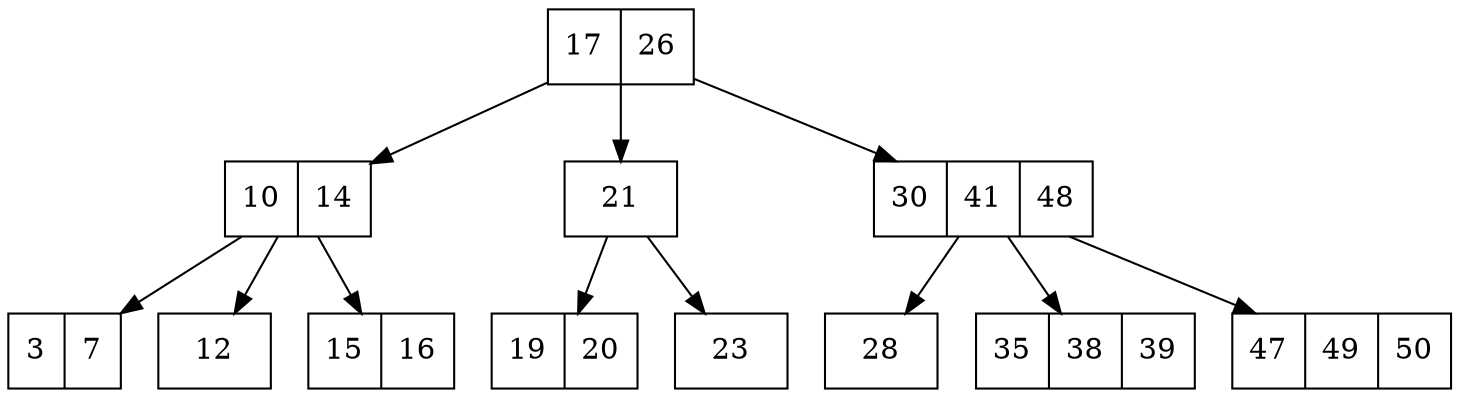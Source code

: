 digraph{
 node [shape=record];
 root    [label="17|26"];
 root_left [label=" 10|14"];
 root_left_left [label="3|7"];
 root_left_middle [label="12"];
 root_left_right [label="15|16"];

 root_middle [label="21"];
 root_middle_left [label="19|20"];
 root_middle_right [label="23"];

 root_right[label="30|41|48"];
 root_right_left[label="28"];
 root_right_middle[label="35|38|39"];
 root_right_right[label="47|49|50"];
 
 root -> root_left
 root_left-> root_left_left 
 root_left-> root_left_middle
 root_left-> root_left_right 

 root -> root_middle
 root_middle -> root_middle_left 
 root_middle -> root_middle_right 

 root -> root_right
 root_right-> root_right_left
 root_right-> root_right_middle
 root_right-> root_right_right


}